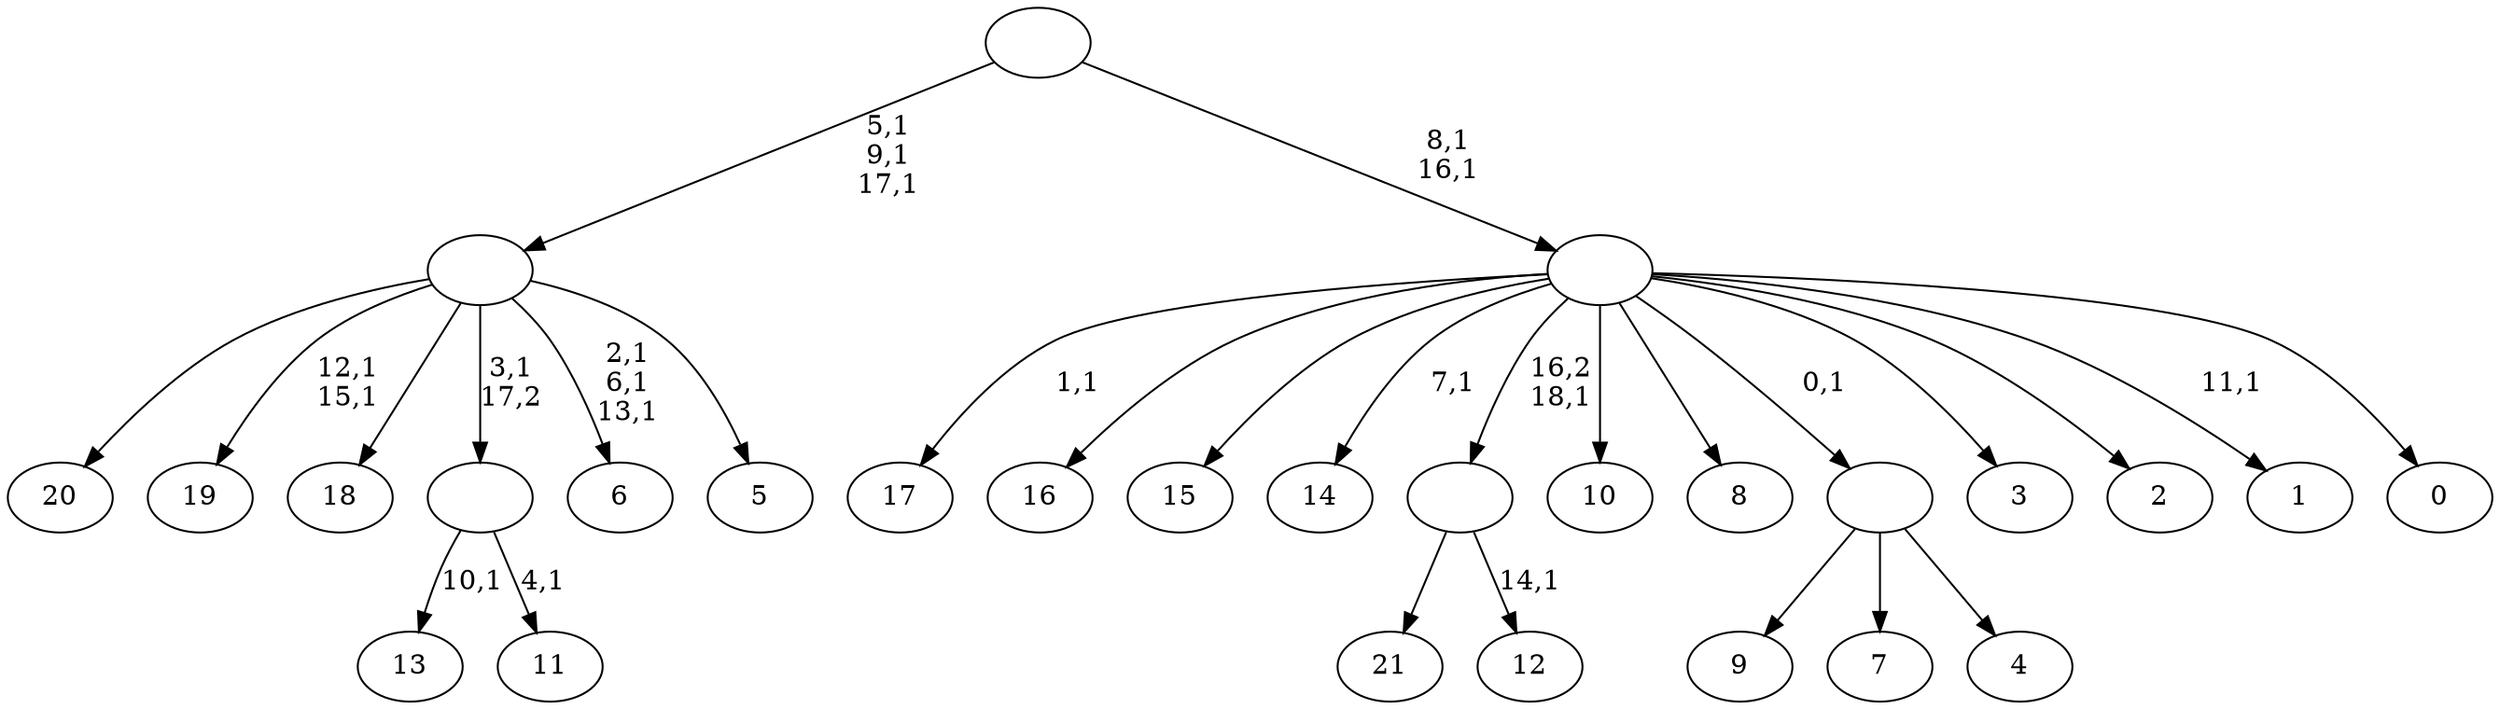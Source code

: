 digraph T {
	41 [label="21"]
	40 [label="20"]
	39 [label="19"]
	36 [label="18"]
	35 [label="17"]
	33 [label="16"]
	32 [label="15"]
	31 [label="14"]
	29 [label="13"]
	27 [label="12"]
	25 [label=""]
	24 [label="11"]
	22 [label=""]
	21 [label="10"]
	20 [label="9"]
	19 [label="8"]
	18 [label="7"]
	17 [label="6"]
	13 [label="5"]
	12 [label=""]
	9 [label="4"]
	8 [label=""]
	7 [label="3"]
	6 [label="2"]
	5 [label="1"]
	3 [label="0"]
	2 [label=""]
	0 [label=""]
	25 -> 27 [label="14,1"]
	25 -> 41 [label=""]
	22 -> 24 [label="4,1"]
	22 -> 29 [label="10,1"]
	12 -> 17 [label="2,1\n6,1\n13,1"]
	12 -> 39 [label="12,1\n15,1"]
	12 -> 40 [label=""]
	12 -> 36 [label=""]
	12 -> 22 [label="3,1\n17,2"]
	12 -> 13 [label=""]
	8 -> 20 [label=""]
	8 -> 18 [label=""]
	8 -> 9 [label=""]
	2 -> 5 [label="11,1"]
	2 -> 31 [label="7,1"]
	2 -> 35 [label="1,1"]
	2 -> 33 [label=""]
	2 -> 32 [label=""]
	2 -> 25 [label="16,2\n18,1"]
	2 -> 21 [label=""]
	2 -> 19 [label=""]
	2 -> 8 [label="0,1"]
	2 -> 7 [label=""]
	2 -> 6 [label=""]
	2 -> 3 [label=""]
	0 -> 2 [label="8,1\n16,1"]
	0 -> 12 [label="5,1\n9,1\n17,1"]
}
